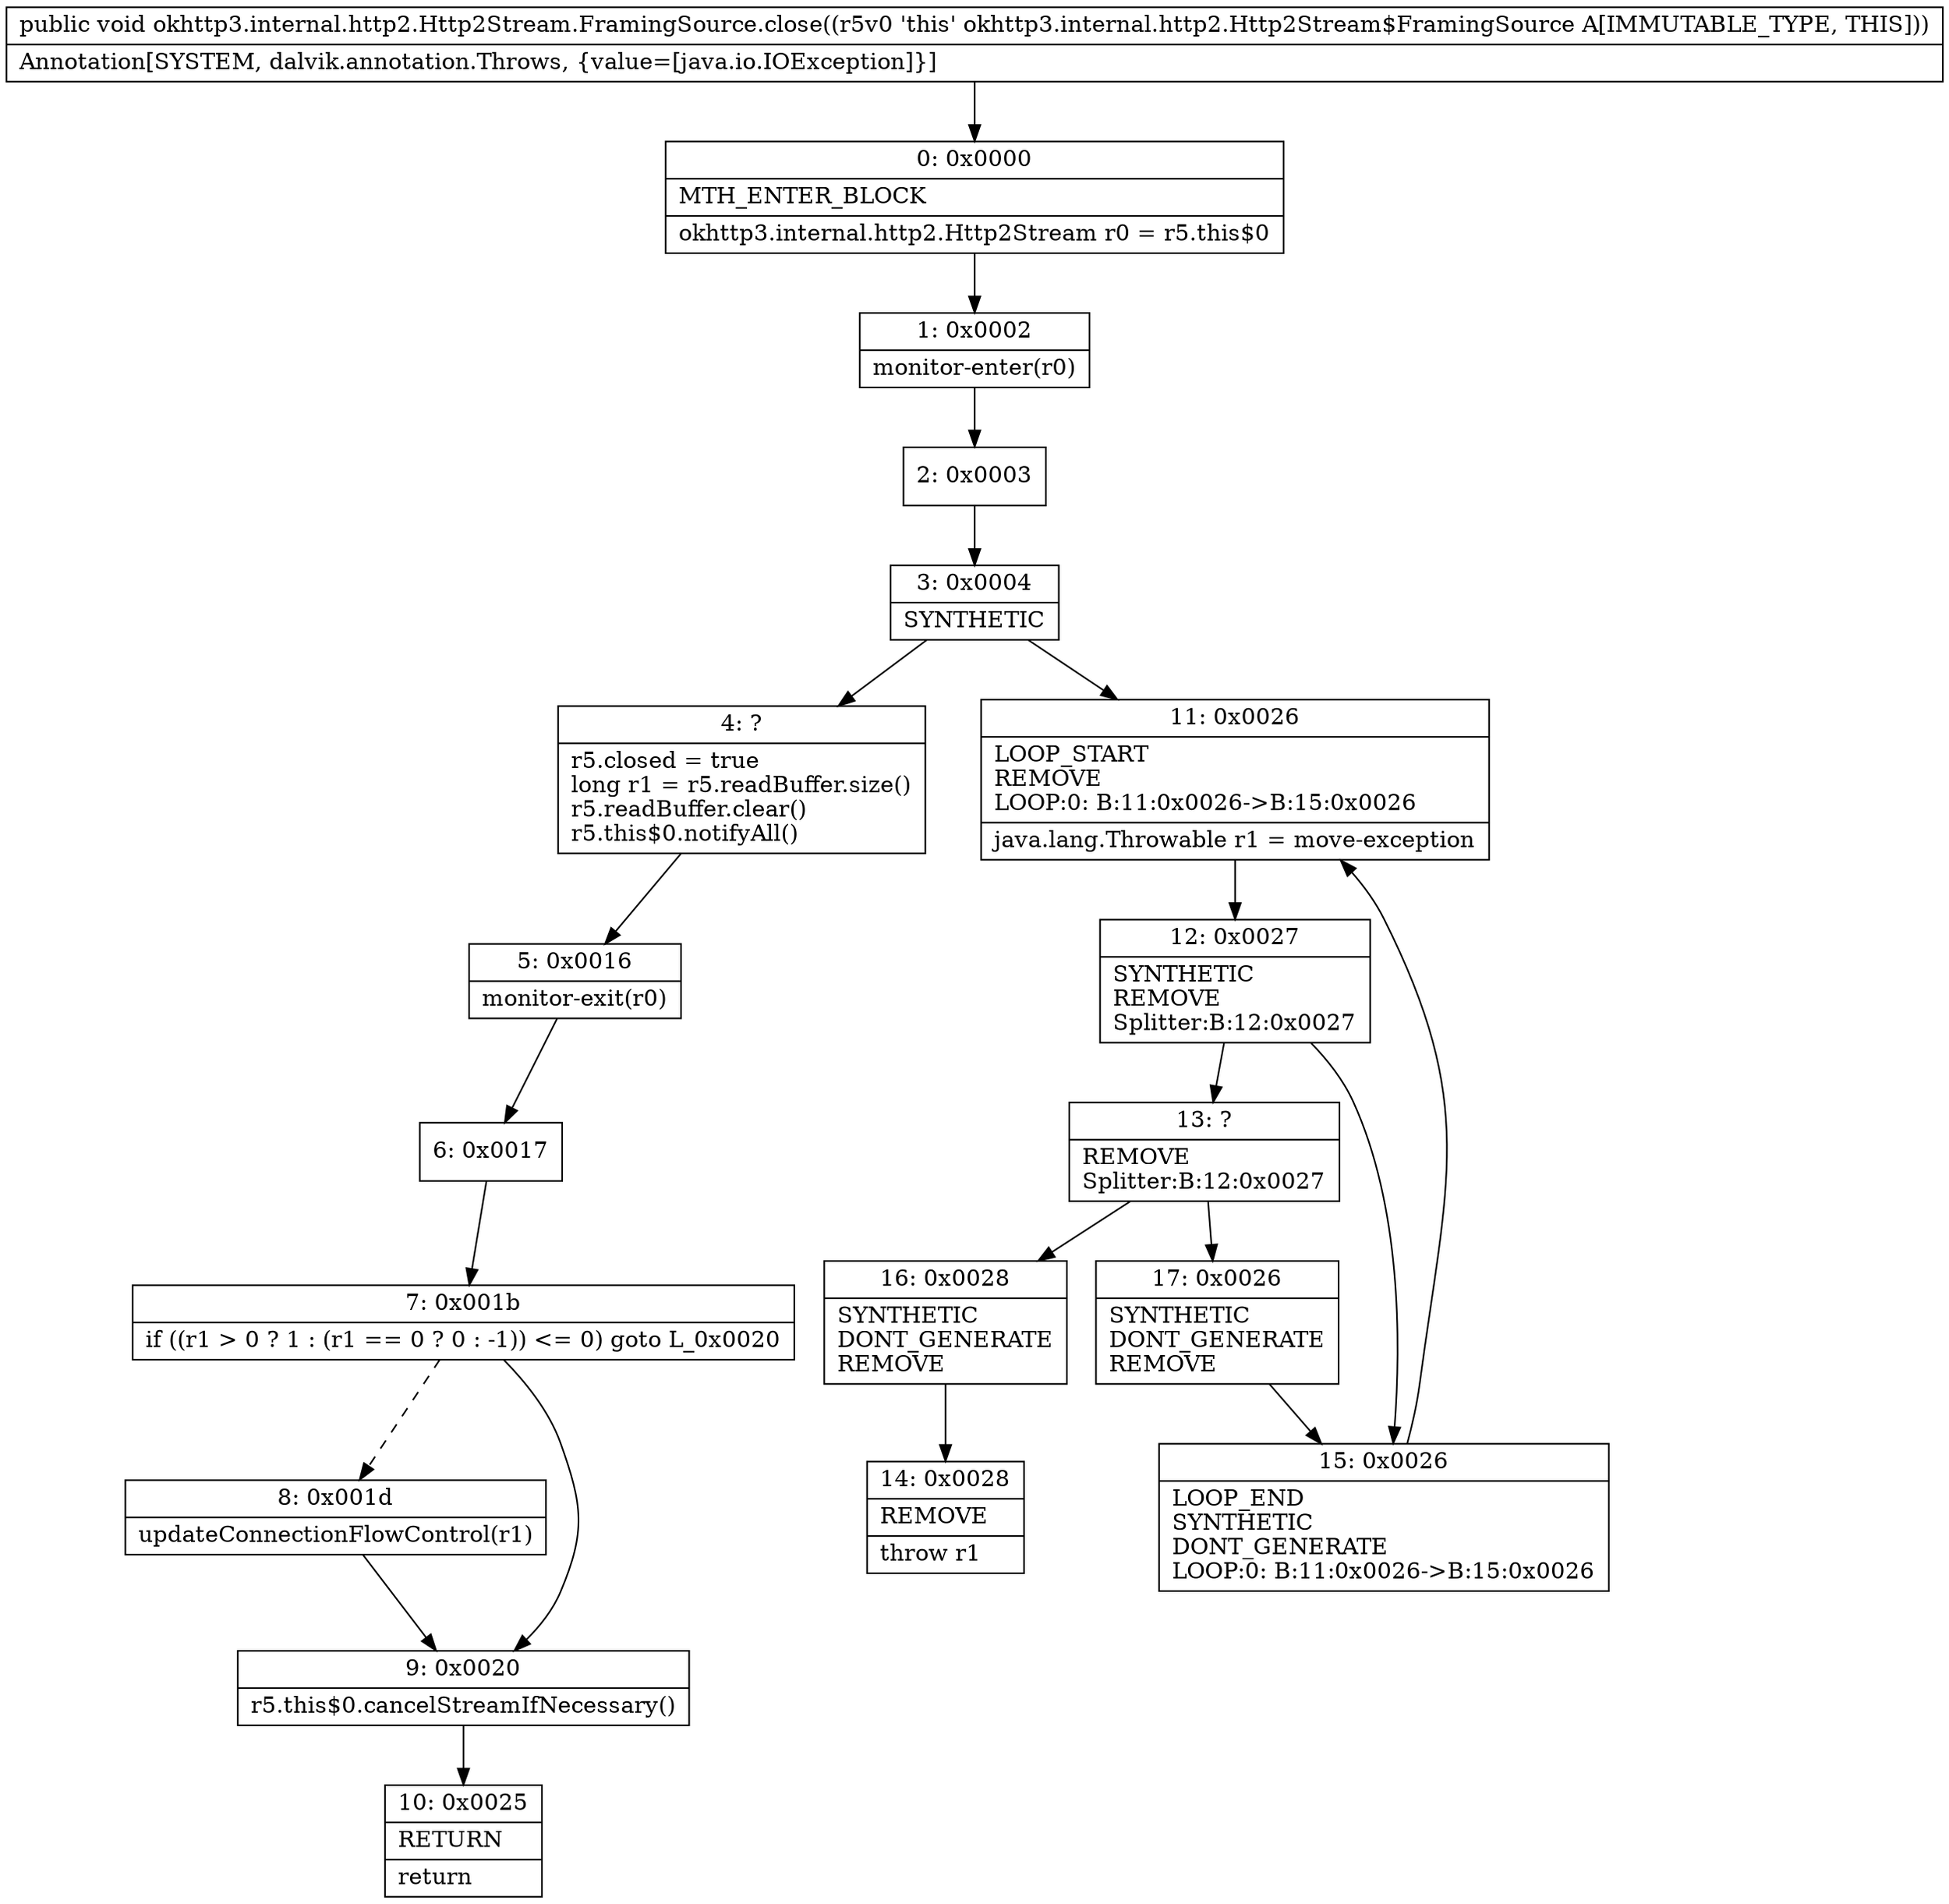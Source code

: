 digraph "CFG forokhttp3.internal.http2.Http2Stream.FramingSource.close()V" {
Node_0 [shape=record,label="{0\:\ 0x0000|MTH_ENTER_BLOCK\l|okhttp3.internal.http2.Http2Stream r0 = r5.this$0\l}"];
Node_1 [shape=record,label="{1\:\ 0x0002|monitor\-enter(r0)\l}"];
Node_2 [shape=record,label="{2\:\ 0x0003}"];
Node_3 [shape=record,label="{3\:\ 0x0004|SYNTHETIC\l}"];
Node_4 [shape=record,label="{4\:\ ?|r5.closed = true\llong r1 = r5.readBuffer.size()\lr5.readBuffer.clear()\lr5.this$0.notifyAll()\l}"];
Node_5 [shape=record,label="{5\:\ 0x0016|monitor\-exit(r0)\l}"];
Node_6 [shape=record,label="{6\:\ 0x0017}"];
Node_7 [shape=record,label="{7\:\ 0x001b|if ((r1 \> 0 ? 1 : (r1 == 0 ? 0 : \-1)) \<= 0) goto L_0x0020\l}"];
Node_8 [shape=record,label="{8\:\ 0x001d|updateConnectionFlowControl(r1)\l}"];
Node_9 [shape=record,label="{9\:\ 0x0020|r5.this$0.cancelStreamIfNecessary()\l}"];
Node_10 [shape=record,label="{10\:\ 0x0025|RETURN\l|return\l}"];
Node_11 [shape=record,label="{11\:\ 0x0026|LOOP_START\lREMOVE\lLOOP:0: B:11:0x0026\-\>B:15:0x0026\l|java.lang.Throwable r1 = move\-exception\l}"];
Node_12 [shape=record,label="{12\:\ 0x0027|SYNTHETIC\lREMOVE\lSplitter:B:12:0x0027\l}"];
Node_13 [shape=record,label="{13\:\ ?|REMOVE\lSplitter:B:12:0x0027\l}"];
Node_14 [shape=record,label="{14\:\ 0x0028|REMOVE\l|throw r1\l}"];
Node_15 [shape=record,label="{15\:\ 0x0026|LOOP_END\lSYNTHETIC\lDONT_GENERATE\lLOOP:0: B:11:0x0026\-\>B:15:0x0026\l}"];
Node_16 [shape=record,label="{16\:\ 0x0028|SYNTHETIC\lDONT_GENERATE\lREMOVE\l}"];
Node_17 [shape=record,label="{17\:\ 0x0026|SYNTHETIC\lDONT_GENERATE\lREMOVE\l}"];
MethodNode[shape=record,label="{public void okhttp3.internal.http2.Http2Stream.FramingSource.close((r5v0 'this' okhttp3.internal.http2.Http2Stream$FramingSource A[IMMUTABLE_TYPE, THIS]))  | Annotation[SYSTEM, dalvik.annotation.Throws, \{value=[java.io.IOException]\}]\l}"];
MethodNode -> Node_0;
Node_0 -> Node_1;
Node_1 -> Node_2;
Node_2 -> Node_3;
Node_3 -> Node_4;
Node_3 -> Node_11;
Node_4 -> Node_5;
Node_5 -> Node_6;
Node_6 -> Node_7;
Node_7 -> Node_8[style=dashed];
Node_7 -> Node_9;
Node_8 -> Node_9;
Node_9 -> Node_10;
Node_11 -> Node_12;
Node_12 -> Node_13;
Node_12 -> Node_15;
Node_13 -> Node_16;
Node_13 -> Node_17;
Node_15 -> Node_11;
Node_16 -> Node_14;
Node_17 -> Node_15;
}

